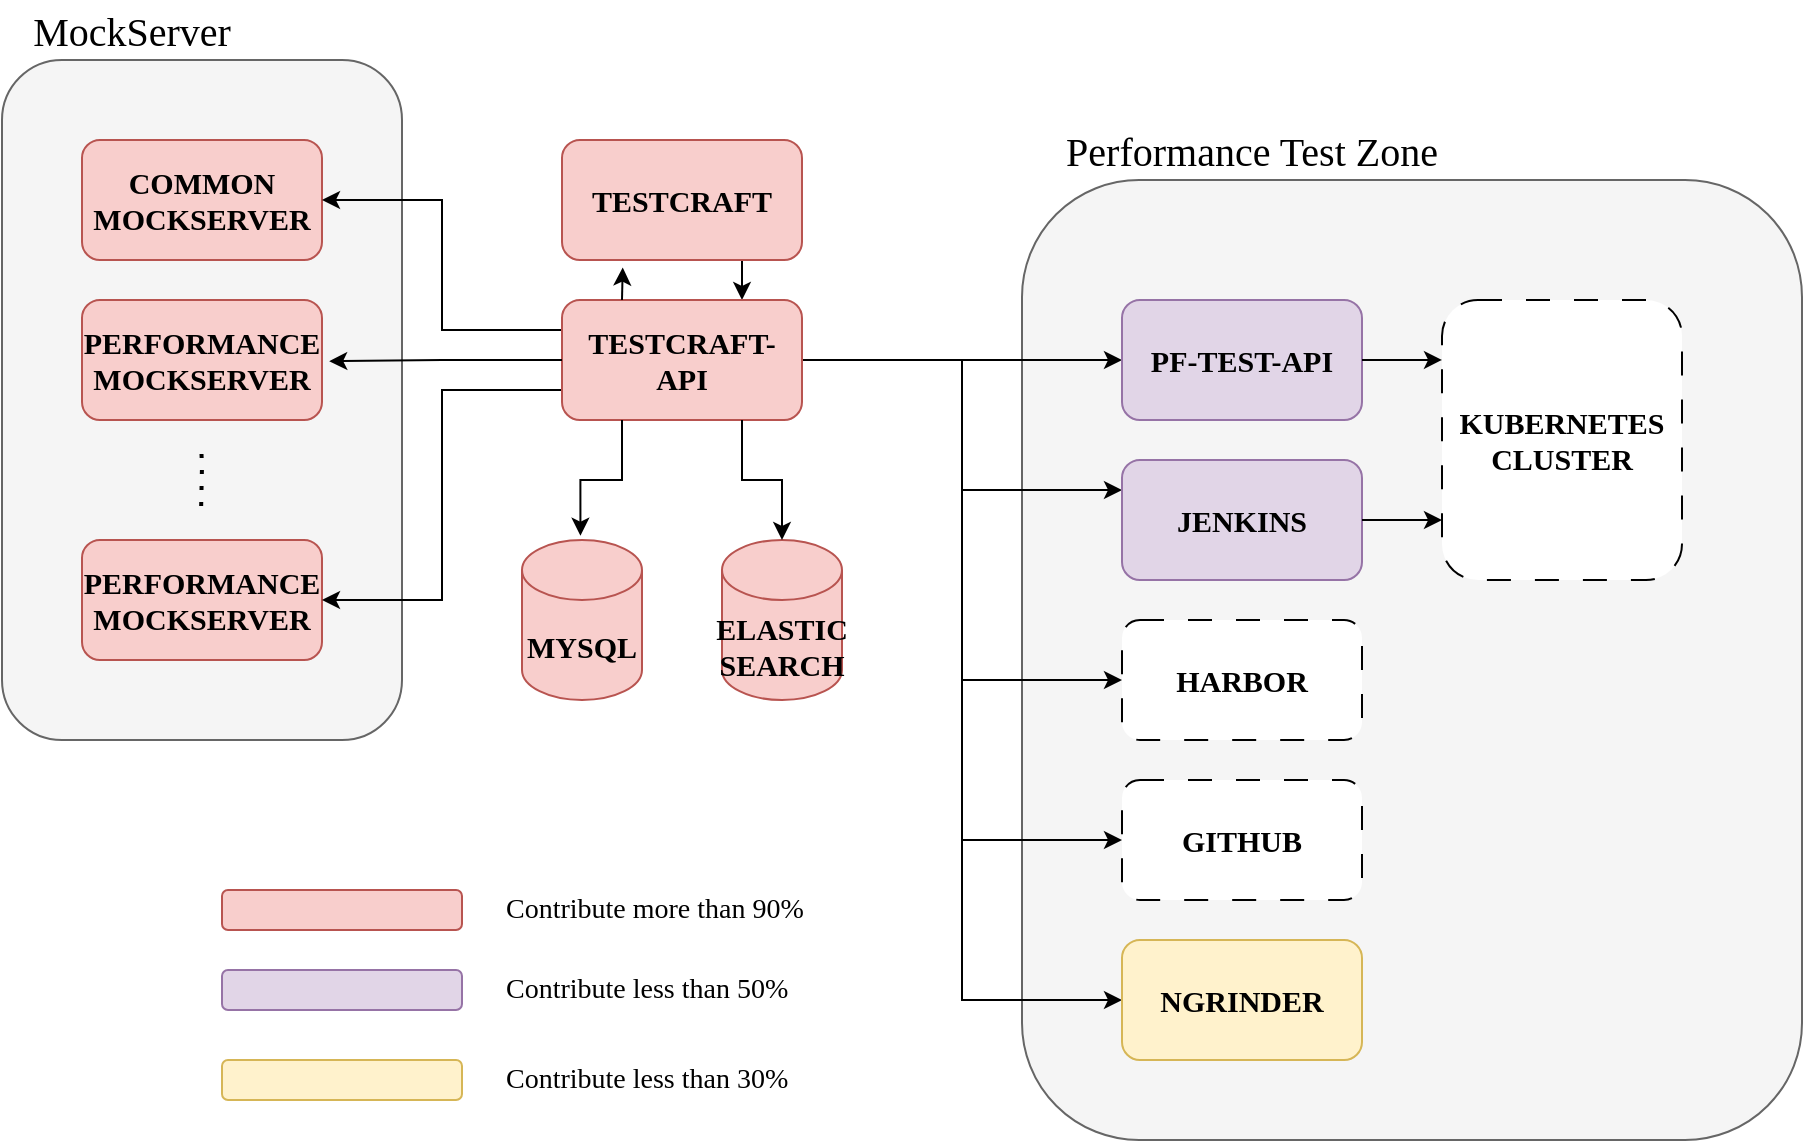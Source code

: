 <mxfile version="24.4.13" type="device">
  <diagram name="Page-1" id="Tr4KCWPK66j0L3I0TiuB">
    <mxGraphModel dx="1008" dy="842" grid="1" gridSize="10" guides="1" tooltips="1" connect="1" arrows="1" fold="1" page="1" pageScale="1" pageWidth="850" pageHeight="1100" math="0" shadow="0">
      <root>
        <mxCell id="0" />
        <mxCell id="1" parent="0" />
        <mxCell id="1iXzbgmd0ODj5TQzVyFe-50" value="" style="rounded=1;whiteSpace=wrap;html=1;fillColor=#f5f5f5;fontColor=#333333;strokeColor=#666666;fontFamily=Nanum Gothic Coding;fontSource=https%3A%2F%2Ffonts.googleapis.com%2Fcss%3Ffamily%3DNanum%2BGothic%2BCoding;" vertex="1" parent="1">
          <mxGeometry x="550" y="180" width="390" height="480" as="geometry" />
        </mxCell>
        <mxCell id="1iXzbgmd0ODj5TQzVyFe-47" value="" style="rounded=1;whiteSpace=wrap;html=1;fillColor=#f5f5f5;fontColor=#333333;strokeColor=#666666;fontFamily=Nanum Gothic Coding;fontSource=https%3A%2F%2Ffonts.googleapis.com%2Fcss%3Ffamily%3DNanum%2BGothic%2BCoding;" vertex="1" parent="1">
          <mxGeometry x="40" y="120" width="200" height="340" as="geometry" />
        </mxCell>
        <mxCell id="1iXzbgmd0ODj5TQzVyFe-1" value="COMMON&lt;div&gt;MOCKSERVER&lt;/div&gt;" style="rounded=1;whiteSpace=wrap;html=1;fontFamily=Nanum Gothic Coding;fontSize=15;fontStyle=1;fontSource=https%3A%2F%2Ffonts.googleapis.com%2Fcss%3Ffamily%3DNanum%2BGothic%2BCoding;fillColor=#f8cecc;strokeColor=#b85450;" vertex="1" parent="1">
          <mxGeometry x="80" y="160" width="120" height="60" as="geometry" />
        </mxCell>
        <mxCell id="1iXzbgmd0ODj5TQzVyFe-2" value="PERFORMANCE&lt;div&gt;MOCKSERVER&lt;/div&gt;" style="rounded=1;whiteSpace=wrap;html=1;fontFamily=Nanum Gothic Coding;fontSize=15;fontStyle=1;fontSource=https%3A%2F%2Ffonts.googleapis.com%2Fcss%3Ffamily%3DNanum%2BGothic%2BCoding;fillColor=#f8cecc;strokeColor=#b85450;" vertex="1" parent="1">
          <mxGeometry x="80" y="240" width="120" height="60" as="geometry" />
        </mxCell>
        <mxCell id="1iXzbgmd0ODj5TQzVyFe-3" value="PERFORMANCE&lt;div&gt;MOCKSERVER&lt;/div&gt;" style="rounded=1;whiteSpace=wrap;html=1;fontFamily=Nanum Gothic Coding;fontSize=15;fontStyle=1;fontSource=https%3A%2F%2Ffonts.googleapis.com%2Fcss%3Ffamily%3DNanum%2BGothic%2BCoding;fillColor=#f8cecc;strokeColor=#b85450;" vertex="1" parent="1">
          <mxGeometry x="80" y="360" width="120" height="60" as="geometry" />
        </mxCell>
        <mxCell id="1iXzbgmd0ODj5TQzVyFe-22" style="edgeStyle=orthogonalEdgeStyle;rounded=0;orthogonalLoop=1;jettySize=auto;html=1;exitX=0.75;exitY=1;exitDx=0;exitDy=0;entryX=0.75;entryY=0;entryDx=0;entryDy=0;fontFamily=Nanum Gothic Coding;fontSource=https%3A%2F%2Ffonts.googleapis.com%2Fcss%3Ffamily%3DNanum%2BGothic%2BCoding;" edge="1" parent="1" source="1iXzbgmd0ODj5TQzVyFe-5" target="1iXzbgmd0ODj5TQzVyFe-6">
          <mxGeometry relative="1" as="geometry" />
        </mxCell>
        <mxCell id="1iXzbgmd0ODj5TQzVyFe-5" value="TESTCRAFT" style="rounded=1;whiteSpace=wrap;html=1;fontFamily=Nanum Gothic Coding;fontSize=15;fontStyle=1;fontSource=https%3A%2F%2Ffonts.googleapis.com%2Fcss%3Ffamily%3DNanum%2BGothic%2BCoding;fillColor=#f8cecc;strokeColor=#b85450;" vertex="1" parent="1">
          <mxGeometry x="320" y="160" width="120" height="60" as="geometry" />
        </mxCell>
        <mxCell id="1iXzbgmd0ODj5TQzVyFe-16" style="edgeStyle=orthogonalEdgeStyle;rounded=0;orthogonalLoop=1;jettySize=auto;html=1;exitX=0;exitY=0.25;exitDx=0;exitDy=0;entryX=1;entryY=0.5;entryDx=0;entryDy=0;fontFamily=Nanum Gothic Coding;fontSource=https%3A%2F%2Ffonts.googleapis.com%2Fcss%3Ffamily%3DNanum%2BGothic%2BCoding;" edge="1" parent="1" source="1iXzbgmd0ODj5TQzVyFe-6" target="1iXzbgmd0ODj5TQzVyFe-1">
          <mxGeometry relative="1" as="geometry" />
        </mxCell>
        <mxCell id="1iXzbgmd0ODj5TQzVyFe-18" style="edgeStyle=orthogonalEdgeStyle;rounded=0;orthogonalLoop=1;jettySize=auto;html=1;exitX=0;exitY=0.75;exitDx=0;exitDy=0;entryX=1;entryY=0.5;entryDx=0;entryDy=0;fontFamily=Nanum Gothic Coding;fontSource=https%3A%2F%2Ffonts.googleapis.com%2Fcss%3Ffamily%3DNanum%2BGothic%2BCoding;" edge="1" parent="1" source="1iXzbgmd0ODj5TQzVyFe-6" target="1iXzbgmd0ODj5TQzVyFe-3">
          <mxGeometry relative="1" as="geometry" />
        </mxCell>
        <mxCell id="1iXzbgmd0ODj5TQzVyFe-24" style="edgeStyle=orthogonalEdgeStyle;rounded=0;orthogonalLoop=1;jettySize=auto;html=1;exitX=1;exitY=0.5;exitDx=0;exitDy=0;entryX=0;entryY=0.25;entryDx=0;entryDy=0;fontFamily=Nanum Gothic Coding;fontSource=https%3A%2F%2Ffonts.googleapis.com%2Fcss%3Ffamily%3DNanum%2BGothic%2BCoding;" edge="1" parent="1" source="1iXzbgmd0ODj5TQzVyFe-6" target="1iXzbgmd0ODj5TQzVyFe-8">
          <mxGeometry relative="1" as="geometry" />
        </mxCell>
        <mxCell id="1iXzbgmd0ODj5TQzVyFe-25" style="edgeStyle=orthogonalEdgeStyle;rounded=0;orthogonalLoop=1;jettySize=auto;html=1;exitX=1;exitY=0.5;exitDx=0;exitDy=0;entryX=0;entryY=0.5;entryDx=0;entryDy=0;fontFamily=Nanum Gothic Coding;fontSource=https%3A%2F%2Ffonts.googleapis.com%2Fcss%3Ffamily%3DNanum%2BGothic%2BCoding;" edge="1" parent="1" source="1iXzbgmd0ODj5TQzVyFe-6" target="1iXzbgmd0ODj5TQzVyFe-9">
          <mxGeometry relative="1" as="geometry" />
        </mxCell>
        <mxCell id="1iXzbgmd0ODj5TQzVyFe-26" style="edgeStyle=orthogonalEdgeStyle;rounded=0;orthogonalLoop=1;jettySize=auto;html=1;exitX=1;exitY=0.5;exitDx=0;exitDy=0;entryX=0;entryY=0.5;entryDx=0;entryDy=0;fontFamily=Nanum Gothic Coding;fontSource=https%3A%2F%2Ffonts.googleapis.com%2Fcss%3Ffamily%3DNanum%2BGothic%2BCoding;" edge="1" parent="1" source="1iXzbgmd0ODj5TQzVyFe-6" target="1iXzbgmd0ODj5TQzVyFe-10">
          <mxGeometry relative="1" as="geometry" />
        </mxCell>
        <mxCell id="1iXzbgmd0ODj5TQzVyFe-27" style="edgeStyle=orthogonalEdgeStyle;rounded=0;orthogonalLoop=1;jettySize=auto;html=1;exitX=1;exitY=0.5;exitDx=0;exitDy=0;entryX=0;entryY=0.5;entryDx=0;entryDy=0;fontFamily=Nanum Gothic Coding;fontSource=https%3A%2F%2Ffonts.googleapis.com%2Fcss%3Ffamily%3DNanum%2BGothic%2BCoding;" edge="1" parent="1" source="1iXzbgmd0ODj5TQzVyFe-6" target="1iXzbgmd0ODj5TQzVyFe-11">
          <mxGeometry relative="1" as="geometry" />
        </mxCell>
        <mxCell id="1iXzbgmd0ODj5TQzVyFe-28" style="edgeStyle=orthogonalEdgeStyle;rounded=0;orthogonalLoop=1;jettySize=auto;html=1;exitX=1;exitY=0.5;exitDx=0;exitDy=0;entryX=0;entryY=0.5;entryDx=0;entryDy=0;fontFamily=Nanum Gothic Coding;fontSource=https%3A%2F%2Ffonts.googleapis.com%2Fcss%3Ffamily%3DNanum%2BGothic%2BCoding;" edge="1" parent="1" source="1iXzbgmd0ODj5TQzVyFe-6" target="1iXzbgmd0ODj5TQzVyFe-7">
          <mxGeometry relative="1" as="geometry" />
        </mxCell>
        <mxCell id="1iXzbgmd0ODj5TQzVyFe-6" value="TESTCRAFT-API" style="rounded=1;whiteSpace=wrap;html=1;fontFamily=Nanum Gothic Coding;fontSize=15;fontStyle=1;fontSource=https%3A%2F%2Ffonts.googleapis.com%2Fcss%3Ffamily%3DNanum%2BGothic%2BCoding;fillColor=#f8cecc;strokeColor=#b85450;" vertex="1" parent="1">
          <mxGeometry x="320" y="240" width="120" height="60" as="geometry" />
        </mxCell>
        <mxCell id="1iXzbgmd0ODj5TQzVyFe-7" value="PF-TEST-API" style="rounded=1;whiteSpace=wrap;html=1;fontFamily=Nanum Gothic Coding;fontSize=15;fontStyle=1;fontSource=https%3A%2F%2Ffonts.googleapis.com%2Fcss%3Ffamily%3DNanum%2BGothic%2BCoding;fillColor=#e1d5e7;strokeColor=#9673a6;" vertex="1" parent="1">
          <mxGeometry x="600" y="240" width="120" height="60" as="geometry" />
        </mxCell>
        <mxCell id="1iXzbgmd0ODj5TQzVyFe-8" value="JENKINS" style="rounded=1;whiteSpace=wrap;html=1;fontFamily=Nanum Gothic Coding;fontSize=15;fontStyle=1;fontSource=https%3A%2F%2Ffonts.googleapis.com%2Fcss%3Ffamily%3DNanum%2BGothic%2BCoding;fillColor=#e1d5e7;strokeColor=#9673a6;" vertex="1" parent="1">
          <mxGeometry x="600" y="320" width="120" height="60" as="geometry" />
        </mxCell>
        <mxCell id="1iXzbgmd0ODj5TQzVyFe-9" value="HARBOR" style="rounded=1;whiteSpace=wrap;html=1;fontFamily=Nanum Gothic Coding;fontSize=15;fontStyle=1;fontSource=https%3A%2F%2Ffonts.googleapis.com%2Fcss%3Ffamily%3DNanum%2BGothic%2BCoding;dashed=1;dashPattern=12 12;" vertex="1" parent="1">
          <mxGeometry x="600" y="400" width="120" height="60" as="geometry" />
        </mxCell>
        <mxCell id="1iXzbgmd0ODj5TQzVyFe-10" value="GITHUB" style="rounded=1;whiteSpace=wrap;html=1;fontFamily=Nanum Gothic Coding;fontSize=15;fontStyle=1;fontSource=https%3A%2F%2Ffonts.googleapis.com%2Fcss%3Ffamily%3DNanum%2BGothic%2BCoding;dashed=1;dashPattern=12 12;" vertex="1" parent="1">
          <mxGeometry x="600" y="480" width="120" height="60" as="geometry" />
        </mxCell>
        <mxCell id="1iXzbgmd0ODj5TQzVyFe-11" value="NGRINDER" style="rounded=1;whiteSpace=wrap;html=1;fontFamily=Nanum Gothic Coding;fontSize=15;fontStyle=1;fontSource=https%3A%2F%2Ffonts.googleapis.com%2Fcss%3Ffamily%3DNanum%2BGothic%2BCoding;fillColor=#fff2cc;strokeColor=#d6b656;" vertex="1" parent="1">
          <mxGeometry x="600" y="560" width="120" height="60" as="geometry" />
        </mxCell>
        <mxCell id="1iXzbgmd0ODj5TQzVyFe-12" value="KUBERNETES&lt;div&gt;CLUSTER&lt;/div&gt;" style="rounded=1;whiteSpace=wrap;html=1;fontFamily=Nanum Gothic Coding;fontSize=15;fontStyle=1;fontSource=https%3A%2F%2Ffonts.googleapis.com%2Fcss%3Ffamily%3DNanum%2BGothic%2BCoding;dashed=1;dashPattern=12 12;" vertex="1" parent="1">
          <mxGeometry x="760" y="240" width="120" height="140" as="geometry" />
        </mxCell>
        <mxCell id="1iXzbgmd0ODj5TQzVyFe-13" value="MYSQL" style="shape=cylinder3;whiteSpace=wrap;html=1;boundedLbl=1;backgroundOutline=1;size=15;fontFamily=Nanum Gothic Coding;fontSize=15;fontStyle=1;fontSource=https%3A%2F%2Ffonts.googleapis.com%2Fcss%3Ffamily%3DNanum%2BGothic%2BCoding;fillColor=#f8cecc;strokeColor=#b85450;" vertex="1" parent="1">
          <mxGeometry x="300" y="360" width="60" height="80" as="geometry" />
        </mxCell>
        <mxCell id="1iXzbgmd0ODj5TQzVyFe-14" value="ELASTIC&lt;div&gt;SEARCH&lt;/div&gt;" style="shape=cylinder3;whiteSpace=wrap;html=1;boundedLbl=1;backgroundOutline=1;size=15;fontFamily=Nanum Gothic Coding;fontSize=15;fontStyle=1;fontSource=https%3A%2F%2Ffonts.googleapis.com%2Fcss%3Ffamily%3DNanum%2BGothic%2BCoding;fillColor=#f8cecc;strokeColor=#b85450;" vertex="1" parent="1">
          <mxGeometry x="400" y="360" width="60" height="80" as="geometry" />
        </mxCell>
        <mxCell id="1iXzbgmd0ODj5TQzVyFe-17" style="edgeStyle=orthogonalEdgeStyle;rounded=0;orthogonalLoop=1;jettySize=auto;html=1;exitX=0;exitY=0.5;exitDx=0;exitDy=0;entryX=1.03;entryY=0.51;entryDx=0;entryDy=0;entryPerimeter=0;fontFamily=Nanum Gothic Coding;fontSource=https%3A%2F%2Ffonts.googleapis.com%2Fcss%3Ffamily%3DNanum%2BGothic%2BCoding;" edge="1" parent="1" source="1iXzbgmd0ODj5TQzVyFe-6" target="1iXzbgmd0ODj5TQzVyFe-2">
          <mxGeometry relative="1" as="geometry" />
        </mxCell>
        <mxCell id="1iXzbgmd0ODj5TQzVyFe-19" style="edgeStyle=orthogonalEdgeStyle;rounded=0;orthogonalLoop=1;jettySize=auto;html=1;exitX=0.25;exitY=1;exitDx=0;exitDy=0;entryX=0.487;entryY=-0.027;entryDx=0;entryDy=0;entryPerimeter=0;fontFamily=Nanum Gothic Coding;fontSource=https%3A%2F%2Ffonts.googleapis.com%2Fcss%3Ffamily%3DNanum%2BGothic%2BCoding;" edge="1" parent="1" source="1iXzbgmd0ODj5TQzVyFe-6" target="1iXzbgmd0ODj5TQzVyFe-13">
          <mxGeometry relative="1" as="geometry" />
        </mxCell>
        <mxCell id="1iXzbgmd0ODj5TQzVyFe-20" style="edgeStyle=orthogonalEdgeStyle;rounded=0;orthogonalLoop=1;jettySize=auto;html=1;exitX=0.75;exitY=1;exitDx=0;exitDy=0;entryX=0.5;entryY=0;entryDx=0;entryDy=0;entryPerimeter=0;fontFamily=Nanum Gothic Coding;fontSource=https%3A%2F%2Ffonts.googleapis.com%2Fcss%3Ffamily%3DNanum%2BGothic%2BCoding;" edge="1" parent="1" source="1iXzbgmd0ODj5TQzVyFe-6" target="1iXzbgmd0ODj5TQzVyFe-14">
          <mxGeometry relative="1" as="geometry" />
        </mxCell>
        <mxCell id="1iXzbgmd0ODj5TQzVyFe-21" style="edgeStyle=orthogonalEdgeStyle;rounded=0;orthogonalLoop=1;jettySize=auto;html=1;exitX=0.25;exitY=0;exitDx=0;exitDy=0;entryX=0.253;entryY=1.063;entryDx=0;entryDy=0;entryPerimeter=0;fontFamily=Nanum Gothic Coding;fontSource=https%3A%2F%2Ffonts.googleapis.com%2Fcss%3Ffamily%3DNanum%2BGothic%2BCoding;" edge="1" parent="1" source="1iXzbgmd0ODj5TQzVyFe-6" target="1iXzbgmd0ODj5TQzVyFe-5">
          <mxGeometry relative="1" as="geometry" />
        </mxCell>
        <mxCell id="1iXzbgmd0ODj5TQzVyFe-29" style="edgeStyle=orthogonalEdgeStyle;rounded=0;orthogonalLoop=1;jettySize=auto;html=1;entryX=0;entryY=0.214;entryDx=0;entryDy=0;entryPerimeter=0;fontFamily=Nanum Gothic Coding;fontSource=https%3A%2F%2Ffonts.googleapis.com%2Fcss%3Ffamily%3DNanum%2BGothic%2BCoding;" edge="1" parent="1" source="1iXzbgmd0ODj5TQzVyFe-7" target="1iXzbgmd0ODj5TQzVyFe-12">
          <mxGeometry relative="1" as="geometry" />
        </mxCell>
        <mxCell id="1iXzbgmd0ODj5TQzVyFe-30" style="edgeStyle=orthogonalEdgeStyle;rounded=0;orthogonalLoop=1;jettySize=auto;html=1;entryX=0;entryY=0.786;entryDx=0;entryDy=0;entryPerimeter=0;fontFamily=Nanum Gothic Coding;fontSource=https%3A%2F%2Ffonts.googleapis.com%2Fcss%3Ffamily%3DNanum%2BGothic%2BCoding;" edge="1" parent="1" source="1iXzbgmd0ODj5TQzVyFe-8" target="1iXzbgmd0ODj5TQzVyFe-12">
          <mxGeometry relative="1" as="geometry" />
        </mxCell>
        <mxCell id="1iXzbgmd0ODj5TQzVyFe-31" value="" style="rounded=1;whiteSpace=wrap;html=1;fontFamily=Nanum Gothic Coding;fontSize=15;fontStyle=1;fontSource=https%3A%2F%2Ffonts.googleapis.com%2Fcss%3Ffamily%3DNanum%2BGothic%2BCoding;fillColor=#f8cecc;strokeColor=#b85450;" vertex="1" parent="1">
          <mxGeometry x="150" y="535" width="120" height="20" as="geometry" />
        </mxCell>
        <mxCell id="1iXzbgmd0ODj5TQzVyFe-32" value="" style="rounded=1;whiteSpace=wrap;html=1;fontFamily=Nanum Gothic Coding;fontSize=15;fontStyle=1;fontSource=https%3A%2F%2Ffonts.googleapis.com%2Fcss%3Ffamily%3DNanum%2BGothic%2BCoding;fillColor=#e1d5e7;strokeColor=#9673a6;" vertex="1" parent="1">
          <mxGeometry x="150" y="575" width="120" height="20" as="geometry" />
        </mxCell>
        <mxCell id="1iXzbgmd0ODj5TQzVyFe-39" value="&lt;font data-font-src=&quot;https://fonts.googleapis.com/css?family=Coming+Soon&quot;&gt;Contribute less than 50%&lt;/font&gt;" style="text;html=1;align=left;verticalAlign=middle;whiteSpace=wrap;rounded=0;fontFamily=Nanum Gothic Coding;fontSource=https%3A%2F%2Ffonts.googleapis.com%2Fcss%3Ffamily%3DNanum%2BGothic%2BCoding;fontSize=14;" vertex="1" parent="1">
          <mxGeometry x="290" y="570" width="190" height="30" as="geometry" />
        </mxCell>
        <mxCell id="1iXzbgmd0ODj5TQzVyFe-44" value="&lt;font data-font-src=&quot;https://fonts.googleapis.com/css?family=Coming+Soon&quot;&gt;Contribute more than 90%&lt;/font&gt;" style="text;html=1;align=left;verticalAlign=middle;whiteSpace=wrap;rounded=0;fontFamily=Nanum Gothic Coding;fontSource=https%3A%2F%2Ffonts.googleapis.com%2Fcss%3Ffamily%3DNanum%2BGothic%2BCoding;fontSize=14;" vertex="1" parent="1">
          <mxGeometry x="290" y="530" width="190" height="30" as="geometry" />
        </mxCell>
        <mxCell id="1iXzbgmd0ODj5TQzVyFe-48" value="" style="rounded=1;whiteSpace=wrap;html=1;fontFamily=Nanum Gothic Coding;fontSize=15;fontStyle=1;fontSource=https%3A%2F%2Ffonts.googleapis.com%2Fcss%3Ffamily%3DNanum%2BGothic%2BCoding;fillColor=#fff2cc;strokeColor=#d6b656;" vertex="1" parent="1">
          <mxGeometry x="150" y="620" width="120" height="20" as="geometry" />
        </mxCell>
        <mxCell id="1iXzbgmd0ODj5TQzVyFe-49" value="&lt;font data-font-src=&quot;https://fonts.googleapis.com/css?family=Coming+Soon&quot;&gt;Contribute less than 30%&lt;/font&gt;" style="text;html=1;align=left;verticalAlign=middle;whiteSpace=wrap;rounded=0;fontFamily=Nanum Gothic Coding;fontSource=https%3A%2F%2Ffonts.googleapis.com%2Fcss%3Ffamily%3DNanum%2BGothic%2BCoding;fontSize=14;" vertex="1" parent="1">
          <mxGeometry x="290" y="615" width="190" height="30" as="geometry" />
        </mxCell>
        <mxCell id="1iXzbgmd0ODj5TQzVyFe-51" value="MockServer" style="text;html=1;align=center;verticalAlign=middle;whiteSpace=wrap;rounded=0;fontFamily=Nanum Gothic Coding;fontSource=https%3A%2F%2Ffonts.googleapis.com%2Fcss%3Ffamily%3DNanum%2BGothic%2BCoding;fontSize=20;" vertex="1" parent="1">
          <mxGeometry x="40" y="90" width="130" height="30" as="geometry" />
        </mxCell>
        <mxCell id="1iXzbgmd0ODj5TQzVyFe-52" value="Performance Test Zone" style="text;html=1;align=center;verticalAlign=middle;whiteSpace=wrap;rounded=0;fontFamily=Nanum Gothic Coding;fontSource=https%3A%2F%2Ffonts.googleapis.com%2Fcss%3Ffamily%3DNanum%2BGothic%2BCoding;fontSize=20;" vertex="1" parent="1">
          <mxGeometry x="550" y="150" width="230" height="30" as="geometry" />
        </mxCell>
        <mxCell id="1iXzbgmd0ODj5TQzVyFe-53" value="" style="endArrow=none;dashed=1;html=1;dashPattern=1 3;strokeWidth=2;rounded=0;" edge="1" parent="1">
          <mxGeometry width="50" height="50" relative="1" as="geometry">
            <mxPoint x="139.58" y="343" as="sourcePoint" />
            <mxPoint x="139.58" y="313" as="targetPoint" />
            <Array as="points">
              <mxPoint x="140" y="323" />
            </Array>
          </mxGeometry>
        </mxCell>
      </root>
    </mxGraphModel>
  </diagram>
</mxfile>
